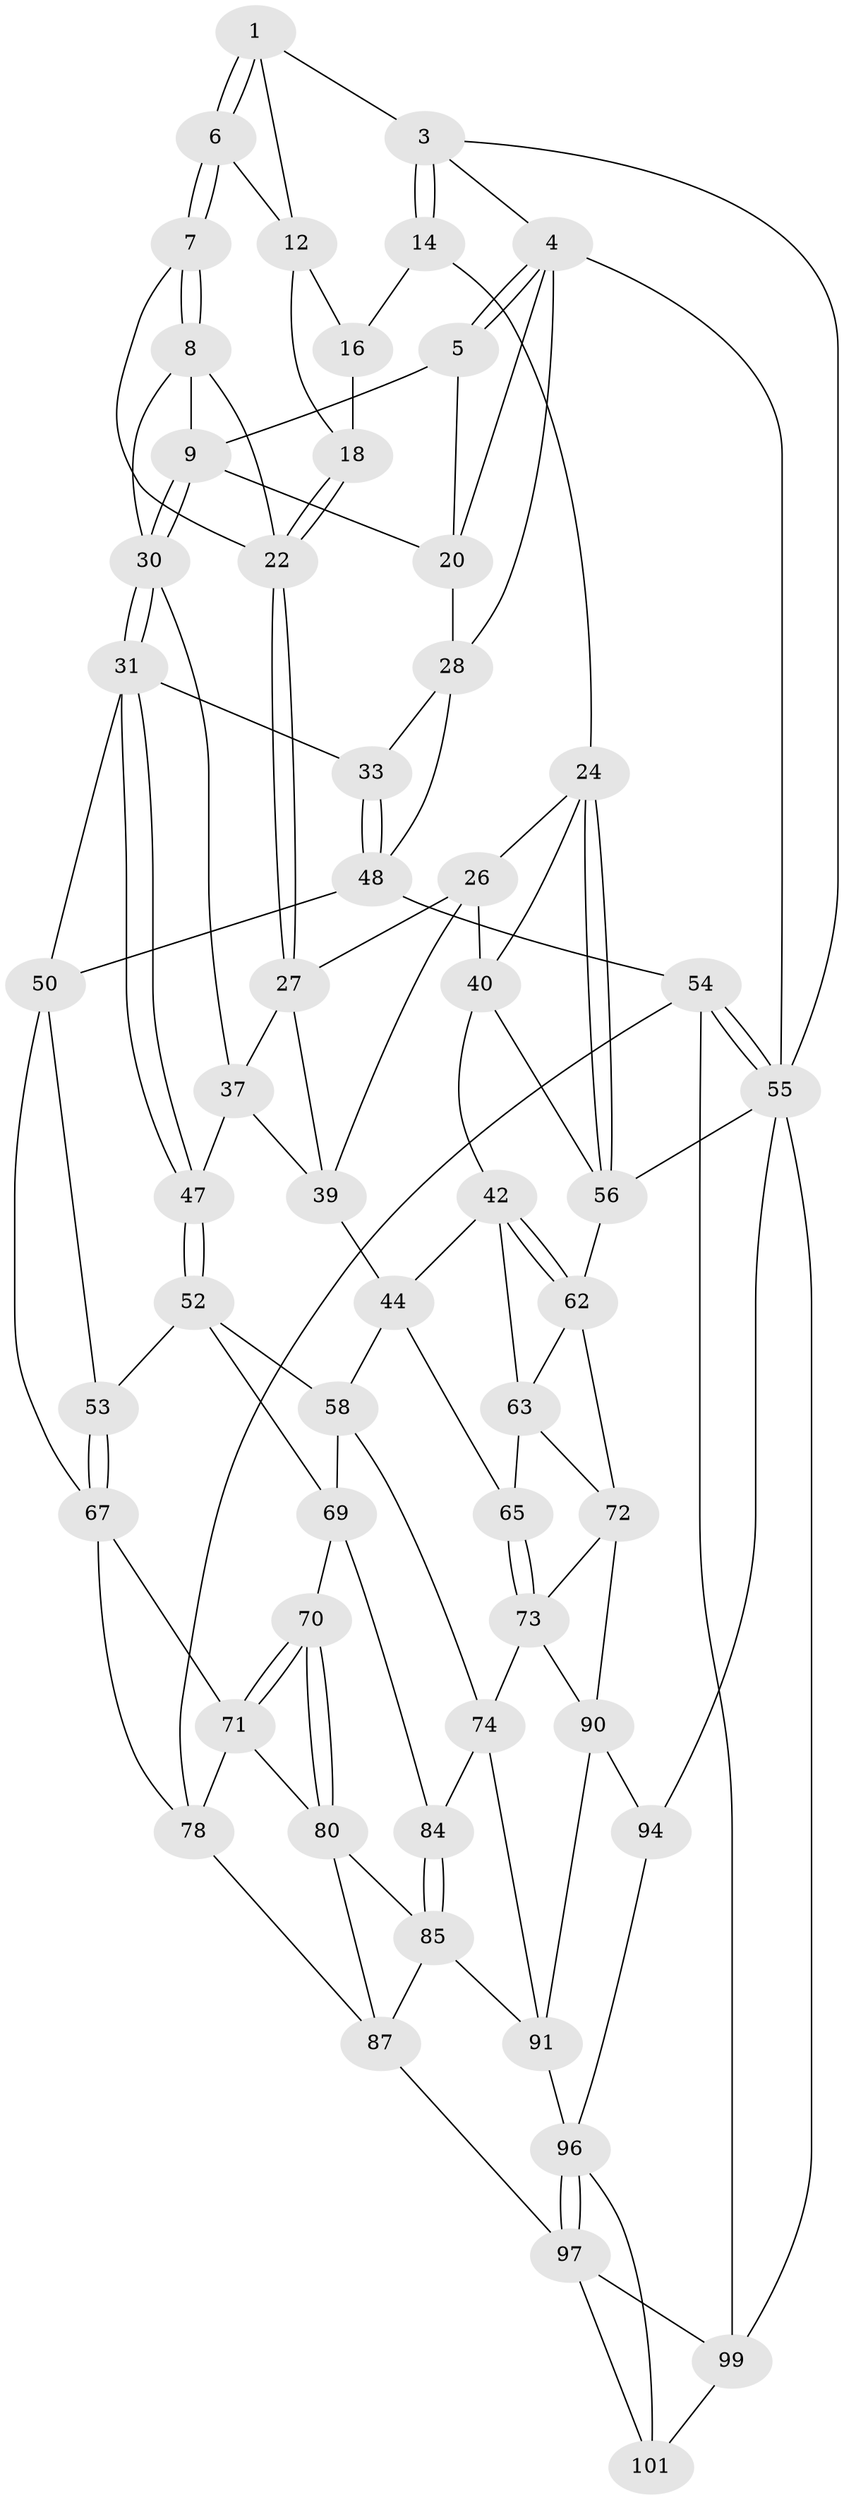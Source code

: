 // original degree distribution, {3: 0.0196078431372549, 4: 0.24509803921568626, 6: 0.22549019607843138, 5: 0.5098039215686274}
// Generated by graph-tools (version 1.1) at 2025/11/02/21/25 10:11:12]
// undirected, 57 vertices, 129 edges
graph export_dot {
graph [start="1"]
  node [color=gray90,style=filled];
  1 [pos="+0.4125575270808389+0",super="+2"];
  3 [pos="+1+0"];
  4 [pos="+0+0",super="+19"];
  5 [pos="+0.34368166390243465+0",super="+11"];
  6 [pos="+0.5105897773164407+0.09602329881140964"];
  7 [pos="+0.5049111224413331+0.10333779554464588"];
  8 [pos="+0.4081821145725873+0.15543477645922174",super="+34"];
  9 [pos="+0.39880648834246857+0.15631026674002532",super="+10"];
  12 [pos="+0.7159238620778231+0",super="+13"];
  14 [pos="+1+0.13570438631184198",super="+15"];
  16 [pos="+0.8770234157742042+0.04769547376552434",super="+17"];
  18 [pos="+0.7382017964190618+0.1654796053692056"];
  20 [pos="+0.08190888209565728+0.04172869005670347",super="+21"];
  22 [pos="+0.7352473752908913+0.17884586953793652",super="+23"];
  24 [pos="+1+0.2719672576586822",super="+25"];
  26 [pos="+0.7742139622040057+0.24154548946709367",super="+38"];
  27 [pos="+0.751530500952326+0.22033160431620727",super="+36"];
  28 [pos="+0.1412217696976346+0.2778644497561067",super="+29"];
  30 [pos="+0.3576063054097523+0.35323656025367056",super="+35"];
  31 [pos="+0.35507060737425683+0.35912328316002123",super="+32"];
  33 [pos="+0.20780297363504815+0.36831862807764354"];
  37 [pos="+0.6084593450190877+0.4067616506627217",super="+46"];
  39 [pos="+0.736411254153759+0.41865615455573607",super="+45"];
  40 [pos="+0.9034945862131725+0.46159925086125986",super="+41"];
  42 [pos="+0.8655437706188037+0.517402880273983",super="+43"];
  44 [pos="+0.8178000720931541+0.527462628224049",super="+57"];
  47 [pos="+0.5313396942483588+0.5090702151027283"];
  48 [pos="+0+0.5714288433591285",super="+49"];
  50 [pos="+0.25848471905009174+0.3961691680201511",super="+51"];
  52 [pos="+0.5323619936100956+0.5197219214124501",super="+59"];
  53 [pos="+0.33544819358898054+0.6052047806062641"];
  54 [pos="+0+0.8591374845268485",super="+92"];
  55 [pos="+0+1",super="+60"];
  56 [pos="+1+0.7720602331072386",super="+61"];
  58 [pos="+0.6128381921917755+0.5820316446417878",super="+75"];
  62 [pos="+0.9756956439892692+0.7727554525321938",super="+66"];
  63 [pos="+0.8196959983821617+0.6202588921486376",super="+64"];
  65 [pos="+0.7308290640624706+0.7053524249356359"];
  67 [pos="+0.3219803398137712+0.6259774348458214",super="+68"];
  69 [pos="+0.5164350485919129+0.679324828595068",super="+76"];
  70 [pos="+0.4896175961597328+0.7012409525567043"];
  71 [pos="+0.36987350332357904+0.6866029340874155",super="+77"];
  72 [pos="+0.8933451797112788+0.7719351581906251",super="+82"];
  73 [pos="+0.7306427182662167+0.7329977467140264",super="+83"];
  74 [pos="+0.6736468642771051+0.7564139110708618",super="+89"];
  78 [pos="+0.19495494307947117+0.774267078195846",super="+79"];
  80 [pos="+0.47818148905074+0.7271389463159456",super="+81"];
  84 [pos="+0.5842990297903808+0.813715938821962"];
  85 [pos="+0.5006355029746171+0.8804972723582231",super="+86"];
  87 [pos="+0.3536796548103395+0.81012571777964",super="+88"];
  90 [pos="+0.7367784969055052+0.9035332184505207",super="+93"];
  91 [pos="+0.6760356464397796+0.8899808105111409",super="+95"];
  94 [pos="+0.9832972462333929+1"];
  96 [pos="+0.4221338497350563+1",super="+102"];
  97 [pos="+0.32677497761349683+0.9621283149608612",super="+98"];
  99 [pos="+0.11105629865751854+0.9103272876611973",super="+100"];
  101 [pos="+0.22274985046102702+1"];
  1 -- 6;
  1 -- 6;
  1 -- 3;
  1 -- 12;
  3 -- 4;
  3 -- 14;
  3 -- 14;
  3 -- 55;
  4 -- 5;
  4 -- 5;
  4 -- 55;
  4 -- 20;
  4 -- 28;
  5 -- 20;
  5 -- 9;
  6 -- 7;
  6 -- 7;
  6 -- 12;
  7 -- 8;
  7 -- 8;
  7 -- 22;
  8 -- 9;
  8 -- 22;
  8 -- 30;
  9 -- 30;
  9 -- 30;
  9 -- 20;
  12 -- 16;
  12 -- 18;
  14 -- 24;
  14 -- 16 [weight=2];
  16 -- 18;
  18 -- 22;
  18 -- 22;
  20 -- 28;
  22 -- 27;
  22 -- 27;
  24 -- 56;
  24 -- 56;
  24 -- 40;
  24 -- 26;
  26 -- 27;
  26 -- 40;
  26 -- 39;
  27 -- 37;
  27 -- 39;
  28 -- 33;
  28 -- 48;
  30 -- 31;
  30 -- 31;
  30 -- 37;
  31 -- 47;
  31 -- 47;
  31 -- 33;
  31 -- 50;
  33 -- 48;
  33 -- 48;
  37 -- 47;
  37 -- 39;
  39 -- 44;
  40 -- 56;
  40 -- 42;
  42 -- 62;
  42 -- 62;
  42 -- 44;
  42 -- 63;
  44 -- 65;
  44 -- 58;
  47 -- 52;
  47 -- 52;
  48 -- 50;
  48 -- 54;
  50 -- 53;
  50 -- 67;
  52 -- 53;
  52 -- 58;
  52 -- 69;
  53 -- 67;
  53 -- 67;
  54 -- 55;
  54 -- 55;
  54 -- 99;
  54 -- 78;
  55 -- 56;
  55 -- 94;
  55 -- 99;
  56 -- 62;
  58 -- 69;
  58 -- 74;
  62 -- 72;
  62 -- 63;
  63 -- 72;
  63 -- 65;
  65 -- 73;
  65 -- 73;
  67 -- 71;
  67 -- 78;
  69 -- 70;
  69 -- 84;
  70 -- 71;
  70 -- 71;
  70 -- 80;
  70 -- 80;
  71 -- 78;
  71 -- 80;
  72 -- 90;
  72 -- 73;
  73 -- 74;
  73 -- 90;
  74 -- 91;
  74 -- 84;
  78 -- 87;
  80 -- 85;
  80 -- 87;
  84 -- 85;
  84 -- 85;
  85 -- 87;
  85 -- 91;
  87 -- 97;
  90 -- 91;
  90 -- 94;
  91 -- 96;
  94 -- 96;
  96 -- 97;
  96 -- 97;
  96 -- 101;
  97 -- 99;
  97 -- 101;
  99 -- 101;
}
